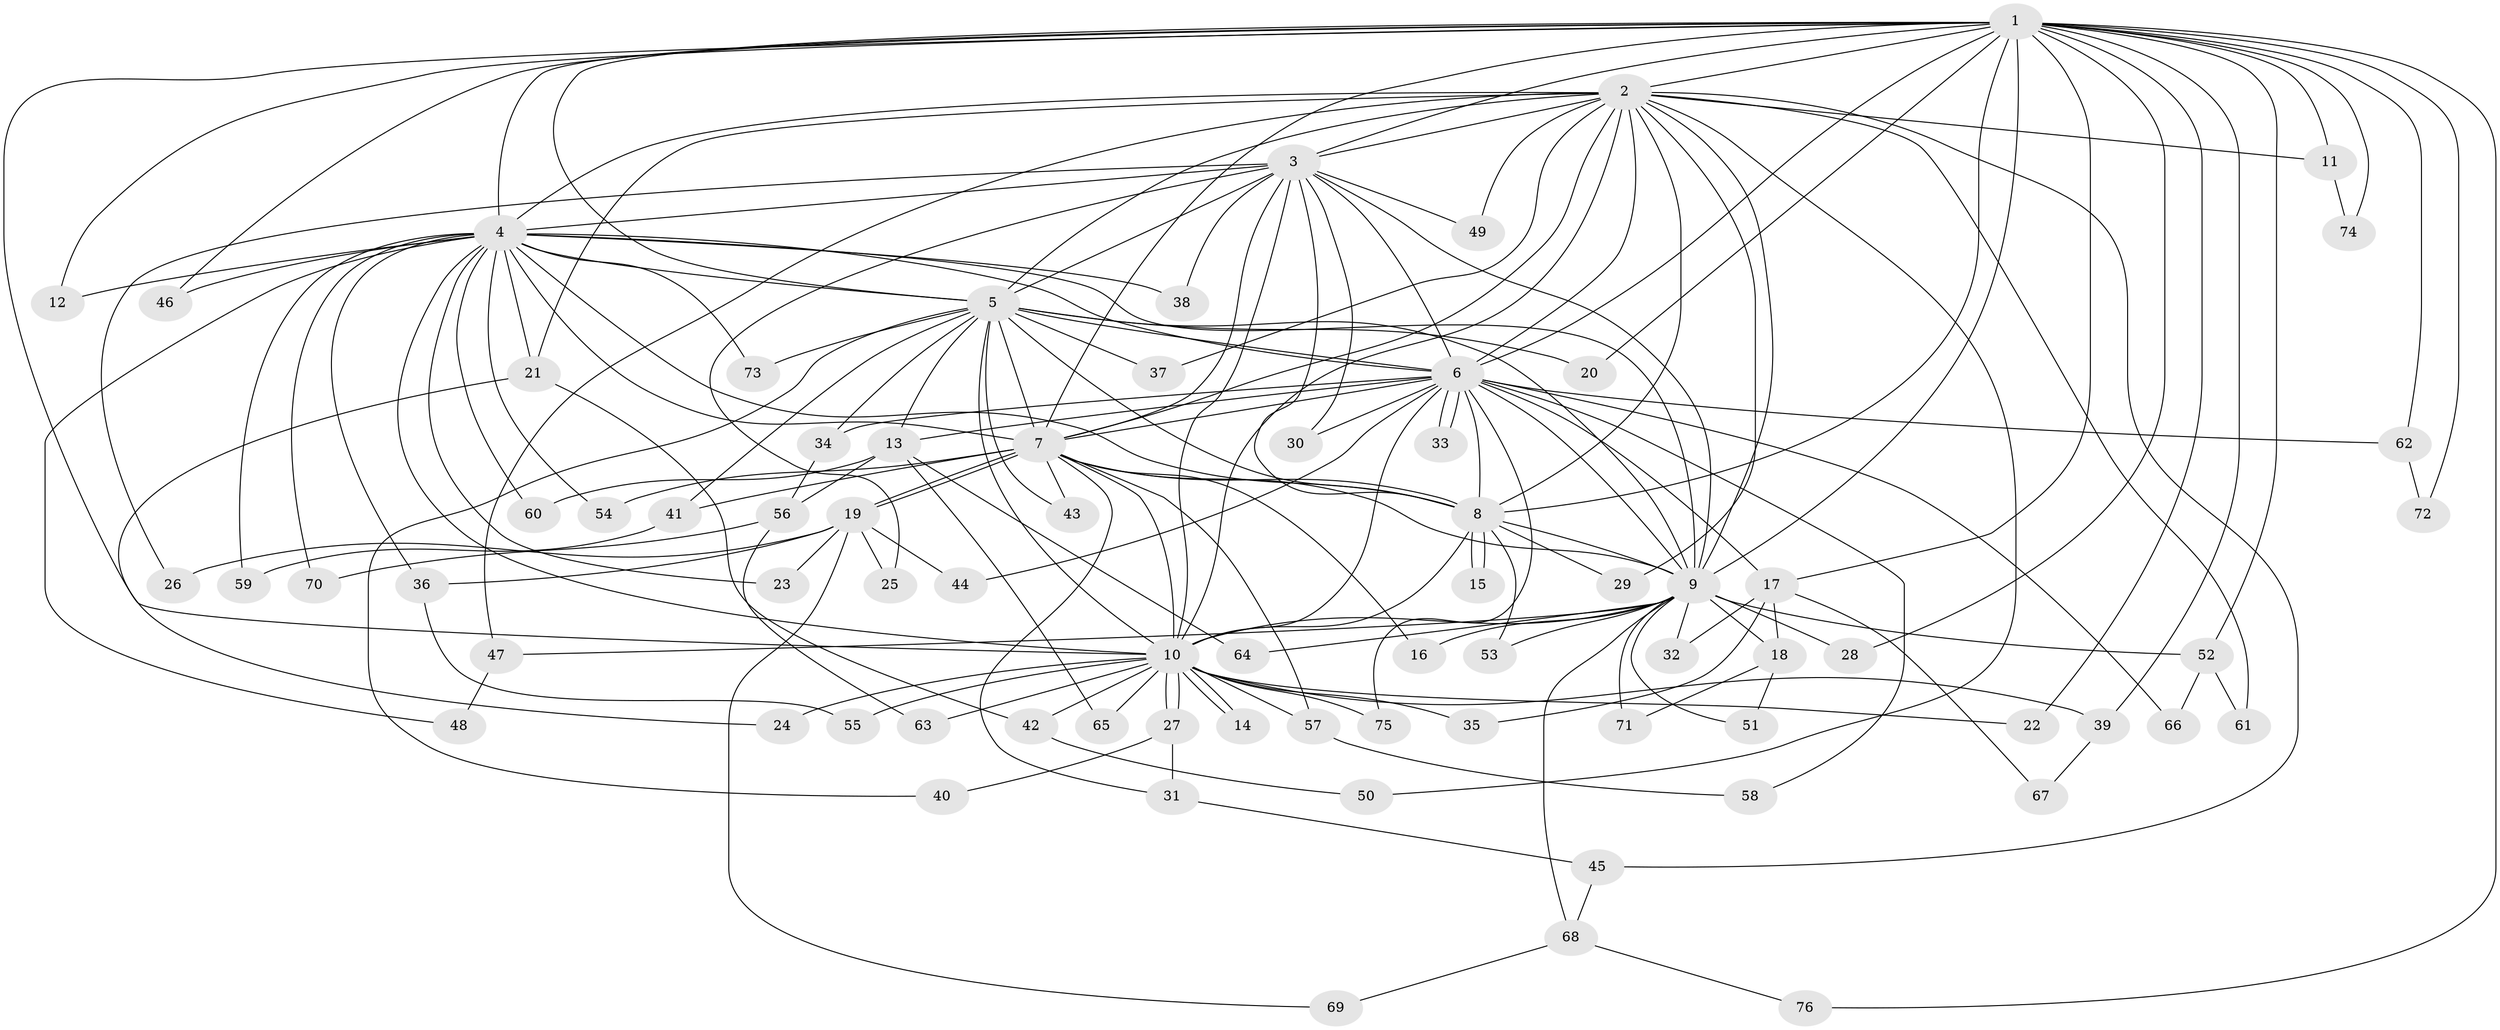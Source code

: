// coarse degree distribution, {15: 0.0967741935483871, 2: 0.2903225806451613, 5: 0.06451612903225806, 13: 0.03225806451612903, 1: 0.0967741935483871, 11: 0.06451612903225806, 12: 0.03225806451612903, 3: 0.0967741935483871, 9: 0.03225806451612903, 6: 0.06451612903225806, 4: 0.0967741935483871, 17: 0.03225806451612903}
// Generated by graph-tools (version 1.1) at 2025/36/03/04/25 23:36:15]
// undirected, 76 vertices, 177 edges
graph export_dot {
  node [color=gray90,style=filled];
  1;
  2;
  3;
  4;
  5;
  6;
  7;
  8;
  9;
  10;
  11;
  12;
  13;
  14;
  15;
  16;
  17;
  18;
  19;
  20;
  21;
  22;
  23;
  24;
  25;
  26;
  27;
  28;
  29;
  30;
  31;
  32;
  33;
  34;
  35;
  36;
  37;
  38;
  39;
  40;
  41;
  42;
  43;
  44;
  45;
  46;
  47;
  48;
  49;
  50;
  51;
  52;
  53;
  54;
  55;
  56;
  57;
  58;
  59;
  60;
  61;
  62;
  63;
  64;
  65;
  66;
  67;
  68;
  69;
  70;
  71;
  72;
  73;
  74;
  75;
  76;
  1 -- 2;
  1 -- 3;
  1 -- 4;
  1 -- 5;
  1 -- 6;
  1 -- 7;
  1 -- 8;
  1 -- 9;
  1 -- 10;
  1 -- 11;
  1 -- 12;
  1 -- 17;
  1 -- 20;
  1 -- 22;
  1 -- 28;
  1 -- 39;
  1 -- 46;
  1 -- 52;
  1 -- 62;
  1 -- 72;
  1 -- 74;
  1 -- 76;
  2 -- 3;
  2 -- 4;
  2 -- 5;
  2 -- 6;
  2 -- 7;
  2 -- 8;
  2 -- 9;
  2 -- 10;
  2 -- 11;
  2 -- 21;
  2 -- 29;
  2 -- 37;
  2 -- 45;
  2 -- 47;
  2 -- 49;
  2 -- 50;
  2 -- 61;
  3 -- 4;
  3 -- 5;
  3 -- 6;
  3 -- 7;
  3 -- 8;
  3 -- 9;
  3 -- 10;
  3 -- 25;
  3 -- 26;
  3 -- 30;
  3 -- 38;
  3 -- 49;
  4 -- 5;
  4 -- 6;
  4 -- 7;
  4 -- 8;
  4 -- 9;
  4 -- 10;
  4 -- 12;
  4 -- 21;
  4 -- 23;
  4 -- 36;
  4 -- 38;
  4 -- 46;
  4 -- 48;
  4 -- 54;
  4 -- 59;
  4 -- 60;
  4 -- 70;
  4 -- 73;
  5 -- 6;
  5 -- 7;
  5 -- 8;
  5 -- 9;
  5 -- 10;
  5 -- 13;
  5 -- 20;
  5 -- 34;
  5 -- 37;
  5 -- 40;
  5 -- 41;
  5 -- 43;
  5 -- 73;
  6 -- 7;
  6 -- 8;
  6 -- 9;
  6 -- 10;
  6 -- 13;
  6 -- 17;
  6 -- 30;
  6 -- 33;
  6 -- 33;
  6 -- 34;
  6 -- 44;
  6 -- 58;
  6 -- 62;
  6 -- 66;
  6 -- 75;
  7 -- 8;
  7 -- 9;
  7 -- 10;
  7 -- 16;
  7 -- 19;
  7 -- 19;
  7 -- 31;
  7 -- 41;
  7 -- 43;
  7 -- 54;
  7 -- 57;
  8 -- 9;
  8 -- 10;
  8 -- 15;
  8 -- 15;
  8 -- 29;
  8 -- 53;
  9 -- 10;
  9 -- 16;
  9 -- 18;
  9 -- 28;
  9 -- 32;
  9 -- 47;
  9 -- 51;
  9 -- 52;
  9 -- 53;
  9 -- 64;
  9 -- 68;
  9 -- 71;
  10 -- 14;
  10 -- 14;
  10 -- 22;
  10 -- 24;
  10 -- 27;
  10 -- 27;
  10 -- 35;
  10 -- 39;
  10 -- 42;
  10 -- 55;
  10 -- 57;
  10 -- 63;
  10 -- 65;
  10 -- 75;
  11 -- 74;
  13 -- 56;
  13 -- 60;
  13 -- 64;
  13 -- 65;
  17 -- 18;
  17 -- 32;
  17 -- 35;
  17 -- 67;
  18 -- 51;
  18 -- 71;
  19 -- 23;
  19 -- 25;
  19 -- 26;
  19 -- 36;
  19 -- 44;
  19 -- 69;
  21 -- 24;
  21 -- 42;
  27 -- 31;
  27 -- 40;
  31 -- 45;
  34 -- 56;
  36 -- 55;
  39 -- 67;
  41 -- 59;
  42 -- 50;
  45 -- 68;
  47 -- 48;
  52 -- 61;
  52 -- 66;
  56 -- 63;
  56 -- 70;
  57 -- 58;
  62 -- 72;
  68 -- 69;
  68 -- 76;
}
